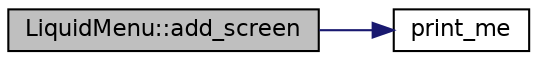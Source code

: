 digraph "LiquidMenu::add_screen"
{
  edge [fontname="Helvetica",fontsize="11",labelfontname="Helvetica",labelfontsize="11"];
  node [fontname="Helvetica",fontsize="11",shape=record];
  rankdir="LR";
  Node18 [label="LiquidMenu::add_screen",height=0.2,width=0.4,color="black", fillcolor="grey75", style="filled", fontcolor="black"];
  Node18 -> Node19 [color="midnightblue",fontsize="11",style="solid",fontname="Helvetica"];
  Node19 [label="print_me",height=0.2,width=0.4,color="black", fillcolor="white", style="filled",URL="$_liquid_menu_8h.html#afdff178c8b0daebe2b907aad7637ac8c",tooltip="Prints the number passed to it in a specific way. "];
}
